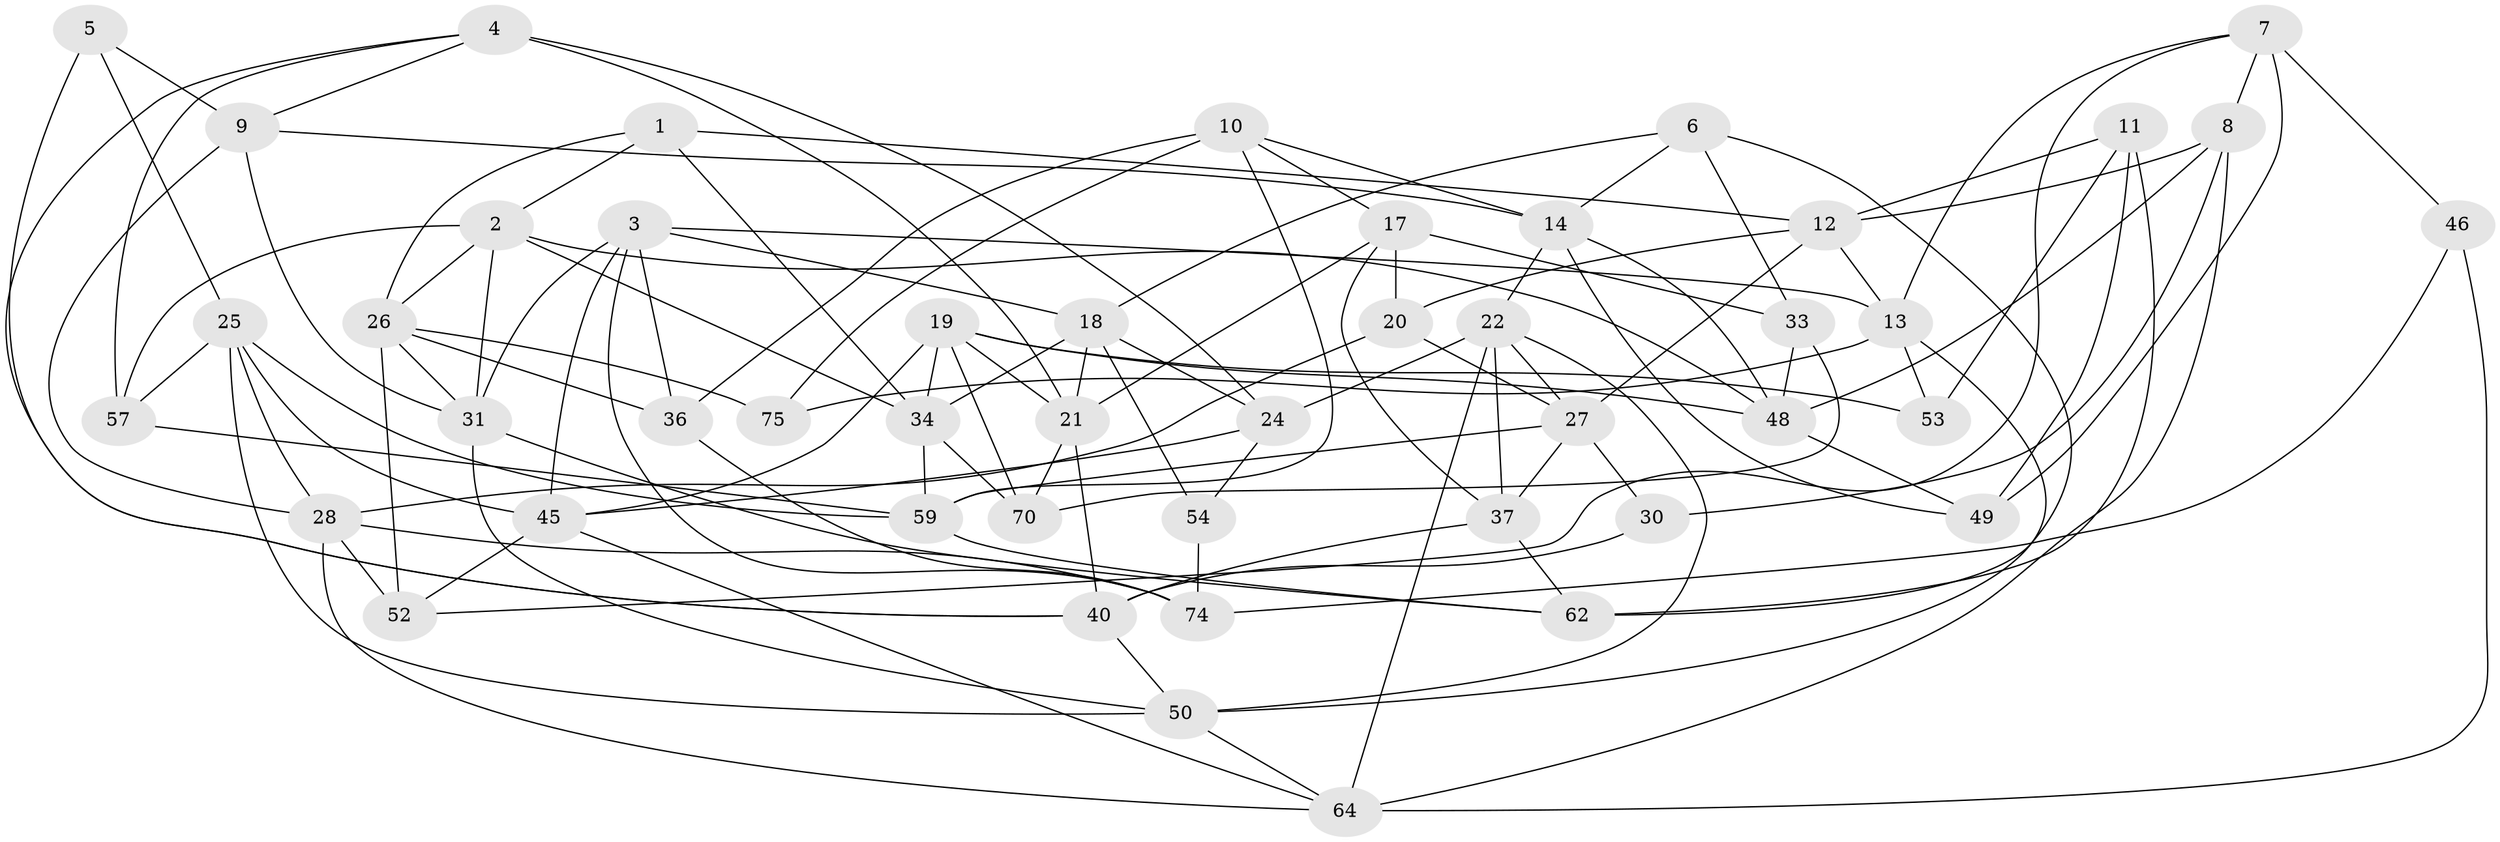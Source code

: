 // Generated by graph-tools (version 1.1) at 2025/52/02/27/25 19:52:31]
// undirected, 47 vertices, 117 edges
graph export_dot {
graph [start="1"]
  node [color=gray90,style=filled];
  1;
  2 [super="+38"];
  3 [super="+60"];
  4 [super="+58"];
  5;
  6;
  7 [super="+47"];
  8 [super="+41"];
  9 [super="+32"];
  10 [super="+76"];
  11 [super="+15"];
  12 [super="+29"];
  13 [super="+16"];
  14 [super="+23"];
  17 [super="+55"];
  18 [super="+61"];
  19 [super="+42"];
  20;
  21 [super="+44"];
  22 [super="+39"];
  24 [super="+43"];
  25 [super="+68"];
  26 [super="+65"];
  27 [super="+79"];
  28 [super="+35"];
  30;
  31 [super="+71"];
  33;
  34 [super="+63"];
  36;
  37 [super="+51"];
  40 [super="+69"];
  45 [super="+66"];
  46;
  48 [super="+56"];
  49;
  50 [super="+77"];
  52;
  53;
  54;
  57;
  59 [super="+67"];
  62 [super="+72"];
  64 [super="+73"];
  70;
  74 [super="+78"];
  75;
  1 -- 12;
  1 -- 2;
  1 -- 26;
  1 -- 34;
  2 -- 26;
  2 -- 57;
  2 -- 34;
  2 -- 31;
  2 -- 48;
  3 -- 31;
  3 -- 74;
  3 -- 18;
  3 -- 36;
  3 -- 13;
  3 -- 45;
  4 -- 57;
  4 -- 40;
  4 -- 24 [weight=2];
  4 -- 9;
  4 -- 21;
  5 -- 9 [weight=2];
  5 -- 25;
  5 -- 40;
  6 -- 14;
  6 -- 33;
  6 -- 62;
  6 -- 18;
  7 -- 49;
  7 -- 52;
  7 -- 46 [weight=2];
  7 -- 13;
  7 -- 8;
  8 -- 64;
  8 -- 30 [weight=2];
  8 -- 12;
  8 -- 48;
  9 -- 31;
  9 -- 14;
  9 -- 28;
  10 -- 75 [weight=2];
  10 -- 17;
  10 -- 14;
  10 -- 36;
  10 -- 59;
  11 -- 49;
  11 -- 53 [weight=2];
  11 -- 62 [weight=2];
  11 -- 12;
  12 -- 13;
  12 -- 27;
  12 -- 20;
  13 -- 75;
  13 -- 53;
  13 -- 50;
  14 -- 49;
  14 -- 48;
  14 -- 22;
  17 -- 21;
  17 -- 33;
  17 -- 20;
  17 -- 37 [weight=2];
  18 -- 54;
  18 -- 34;
  18 -- 24;
  18 -- 21;
  19 -- 53;
  19 -- 45;
  19 -- 48;
  19 -- 70;
  19 -- 34;
  19 -- 21;
  20 -- 28;
  20 -- 27;
  21 -- 70;
  21 -- 40;
  22 -- 24;
  22 -- 64;
  22 -- 50;
  22 -- 27;
  22 -- 37;
  24 -- 45;
  24 -- 54;
  25 -- 57;
  25 -- 28;
  25 -- 59;
  25 -- 45;
  25 -- 50;
  26 -- 36;
  26 -- 75;
  26 -- 52;
  26 -- 31;
  27 -- 30;
  27 -- 59;
  27 -- 37;
  28 -- 74;
  28 -- 64;
  28 -- 52;
  30 -- 40;
  31 -- 50;
  31 -- 62;
  33 -- 48;
  33 -- 70;
  34 -- 70;
  34 -- 59;
  36 -- 74;
  37 -- 62;
  37 -- 40;
  40 -- 50;
  45 -- 52;
  45 -- 64;
  46 -- 74;
  46 -- 64;
  48 -- 49;
  50 -- 64;
  54 -- 74 [weight=2];
  57 -- 59;
  59 -- 62;
}
